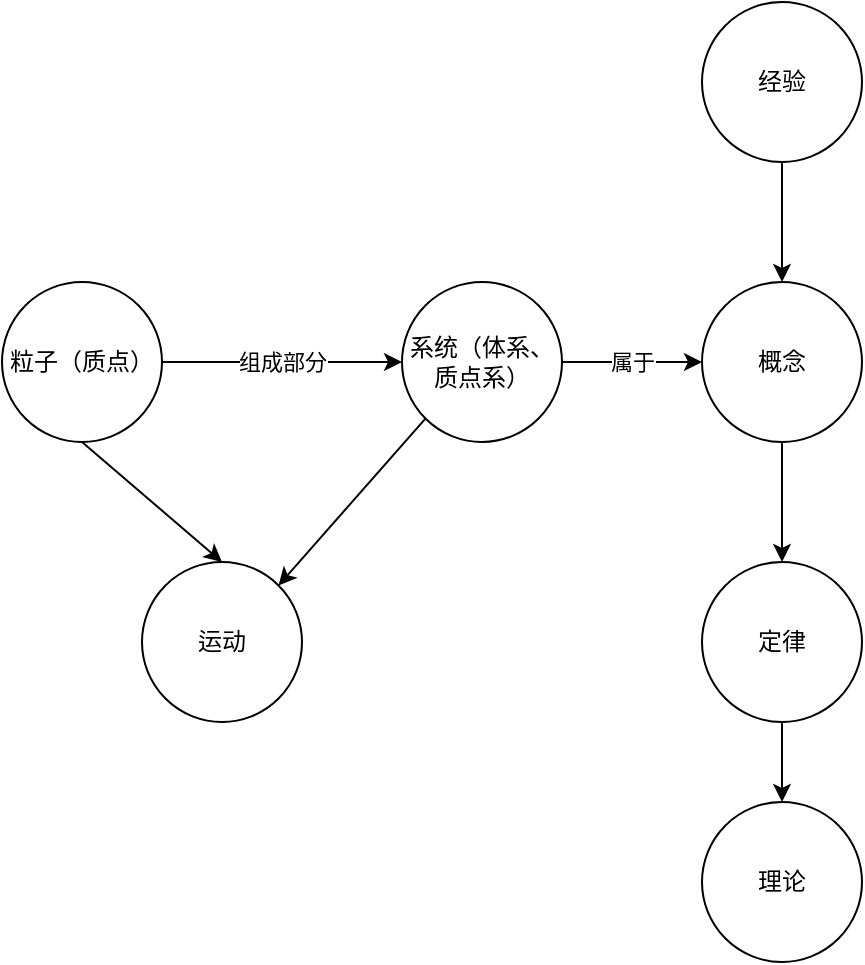 <mxfile type="github" version="14.2.7"><diagram id="lG976STvuHHC5c1Icyz3" name="第 1 页"><mxGraphModel grid="1" dx="782" dy="1635" gridSize="10" guides="1" tooltips="1" connect="1" arrows="1" fold="1" page="1" pageScale="1" pageWidth="827" pageHeight="1169" math="0" shadow="0"><root><mxCell id="0"/><mxCell id="1" parent="0"/><mxCell id="NTIiagr3vun_Z1eI1-u7-19" parent="1" style="rounded=0;orthogonalLoop=1;jettySize=auto;html=1;exitX=0;exitY=1;exitDx=0;exitDy=0;entryX=1;entryY=0;entryDx=0;entryDy=0;" target="NTIiagr3vun_Z1eI1-u7-17" source="NTIiagr3vun_Z1eI1-u7-1" edge="1"><mxGeometry as="geometry" relative="1"/></mxCell><mxCell id="NTIiagr3vun_Z1eI1-u7-1" value="系统（体系、质点系）" parent="1" vertex="1" style="ellipse;whiteSpace=wrap;html=1;aspect=fixed;rotation=0;"><mxGeometry as="geometry" height="80" width="80" x="240" y="40"/></mxCell><mxCell id="NTIiagr3vun_Z1eI1-u7-2" value="组成部分" parent="1" style="rounded=0;orthogonalLoop=1;jettySize=auto;html=1;exitX=1;exitY=0.5;exitDx=0;exitDy=0;entryX=0;entryY=0.5;entryDx=0;entryDy=0;" target="NTIiagr3vun_Z1eI1-u7-1" source="NTIiagr3vun_Z1eI1-u7-3" edge="1"><mxGeometry as="geometry" relative="1"/></mxCell><mxCell id="NTIiagr3vun_Z1eI1-u7-18" parent="1" style="rounded=0;orthogonalLoop=1;jettySize=auto;html=1;exitX=0.5;exitY=1;exitDx=0;exitDy=0;entryX=0.5;entryY=0;entryDx=0;entryDy=0;" target="NTIiagr3vun_Z1eI1-u7-17" source="NTIiagr3vun_Z1eI1-u7-3" edge="1"><mxGeometry as="geometry" relative="1"/></mxCell><mxCell id="NTIiagr3vun_Z1eI1-u7-3" value="粒子（质点）" parent="1" vertex="1" style="ellipse;whiteSpace=wrap;html=1;aspect=fixed;rotation=0;"><mxGeometry as="geometry" height="80" width="80" x="40" y="40"/></mxCell><mxCell id="NTIiagr3vun_Z1eI1-u7-7" parent="1" style="edgeStyle=orthogonalEdgeStyle;rounded=0;orthogonalLoop=1;jettySize=auto;html=1;exitX=0.5;exitY=1;exitDx=0;exitDy=0;" target="NTIiagr3vun_Z1eI1-u7-5" source="NTIiagr3vun_Z1eI1-u7-4" edge="1"><mxGeometry as="geometry" relative="1"/></mxCell><mxCell id="NTIiagr3vun_Z1eI1-u7-4" value="概念" parent="1" vertex="1" style="ellipse;whiteSpace=wrap;html=1;aspect=fixed;"><mxGeometry as="geometry" height="80" width="80" x="390" y="40"/></mxCell><mxCell id="NTIiagr3vun_Z1eI1-u7-15" parent="1" style="edgeStyle=orthogonalEdgeStyle;rounded=0;orthogonalLoop=1;jettySize=auto;html=1;exitX=0.5;exitY=1;exitDx=0;exitDy=0;entryX=0.5;entryY=0;entryDx=0;entryDy=0;" target="NTIiagr3vun_Z1eI1-u7-14" source="NTIiagr3vun_Z1eI1-u7-5" edge="1"><mxGeometry as="geometry" relative="1"/></mxCell><mxCell id="NTIiagr3vun_Z1eI1-u7-5" value="定律" parent="1" vertex="1" style="ellipse;whiteSpace=wrap;html=1;aspect=fixed;"><mxGeometry as="geometry" height="80" width="80" x="390" y="180"/></mxCell><mxCell id="NTIiagr3vun_Z1eI1-u7-9" value="属于" parent="1" style="edgeStyle=orthogonalEdgeStyle;rounded=0;orthogonalLoop=1;jettySize=auto;html=1;exitX=1;exitY=0.5;exitDx=0;exitDy=0;entryX=0;entryY=0.5;entryDx=0;entryDy=0;" target="NTIiagr3vun_Z1eI1-u7-4" source="NTIiagr3vun_Z1eI1-u7-1" edge="1"><mxGeometry as="geometry" relative="1"><mxPoint as="sourcePoint" x="320" y="80"/><mxPoint as="targetPoint" x="330" y="80"/></mxGeometry></mxCell><mxCell id="NTIiagr3vun_Z1eI1-u7-13" parent="1" style="edgeStyle=orthogonalEdgeStyle;rounded=0;orthogonalLoop=1;jettySize=auto;html=1;" target="NTIiagr3vun_Z1eI1-u7-4" source="NTIiagr3vun_Z1eI1-u7-12" edge="1"><mxGeometry as="geometry" relative="1"/></mxCell><mxCell id="NTIiagr3vun_Z1eI1-u7-12" value="经验" parent="1" vertex="1" style="ellipse;whiteSpace=wrap;html=1;aspect=fixed;"><mxGeometry as="geometry" height="80" width="80" x="390" y="-100"/></mxCell><mxCell id="NTIiagr3vun_Z1eI1-u7-14" value="理论" parent="1" vertex="1" style="ellipse;whiteSpace=wrap;html=1;aspect=fixed;"><mxGeometry as="geometry" height="80" width="80" x="390" y="300"/></mxCell><mxCell id="NTIiagr3vun_Z1eI1-u7-17" value="运动" parent="1" vertex="1" style="ellipse;whiteSpace=wrap;html=1;aspect=fixed;"><mxGeometry as="geometry" height="80" width="80" x="110" y="180"/></mxCell></root></mxGraphModel></diagram></mxfile>